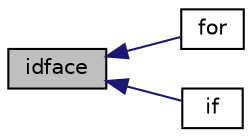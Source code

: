 digraph "idface"
{
  bgcolor="transparent";
  edge [fontname="Helvetica",fontsize="10",labelfontname="Helvetica",labelfontsize="10"];
  node [fontname="Helvetica",fontsize="10",shape=record];
  rankdir="LR";
  Node62 [label="idface",height=0.2,width=0.4,color="black", fillcolor="grey75", style="filled", fontcolor="black"];
  Node62 -> Node63 [dir="back",color="midnightblue",fontsize="10",style="solid",fontname="Helvetica"];
  Node63 [label="for",height=0.2,width=0.4,color="black",URL="$a18335.html#ad479eb5a9201d048935c6e155ab02e8a"];
  Node62 -> Node64 [dir="back",color="midnightblue",fontsize="10",style="solid",fontname="Helvetica"];
  Node64 [label="if",height=0.2,width=0.4,color="black",URL="$a18329.html#a1fdc22027e8cb09a40a298042a8c9b5b"];
}
